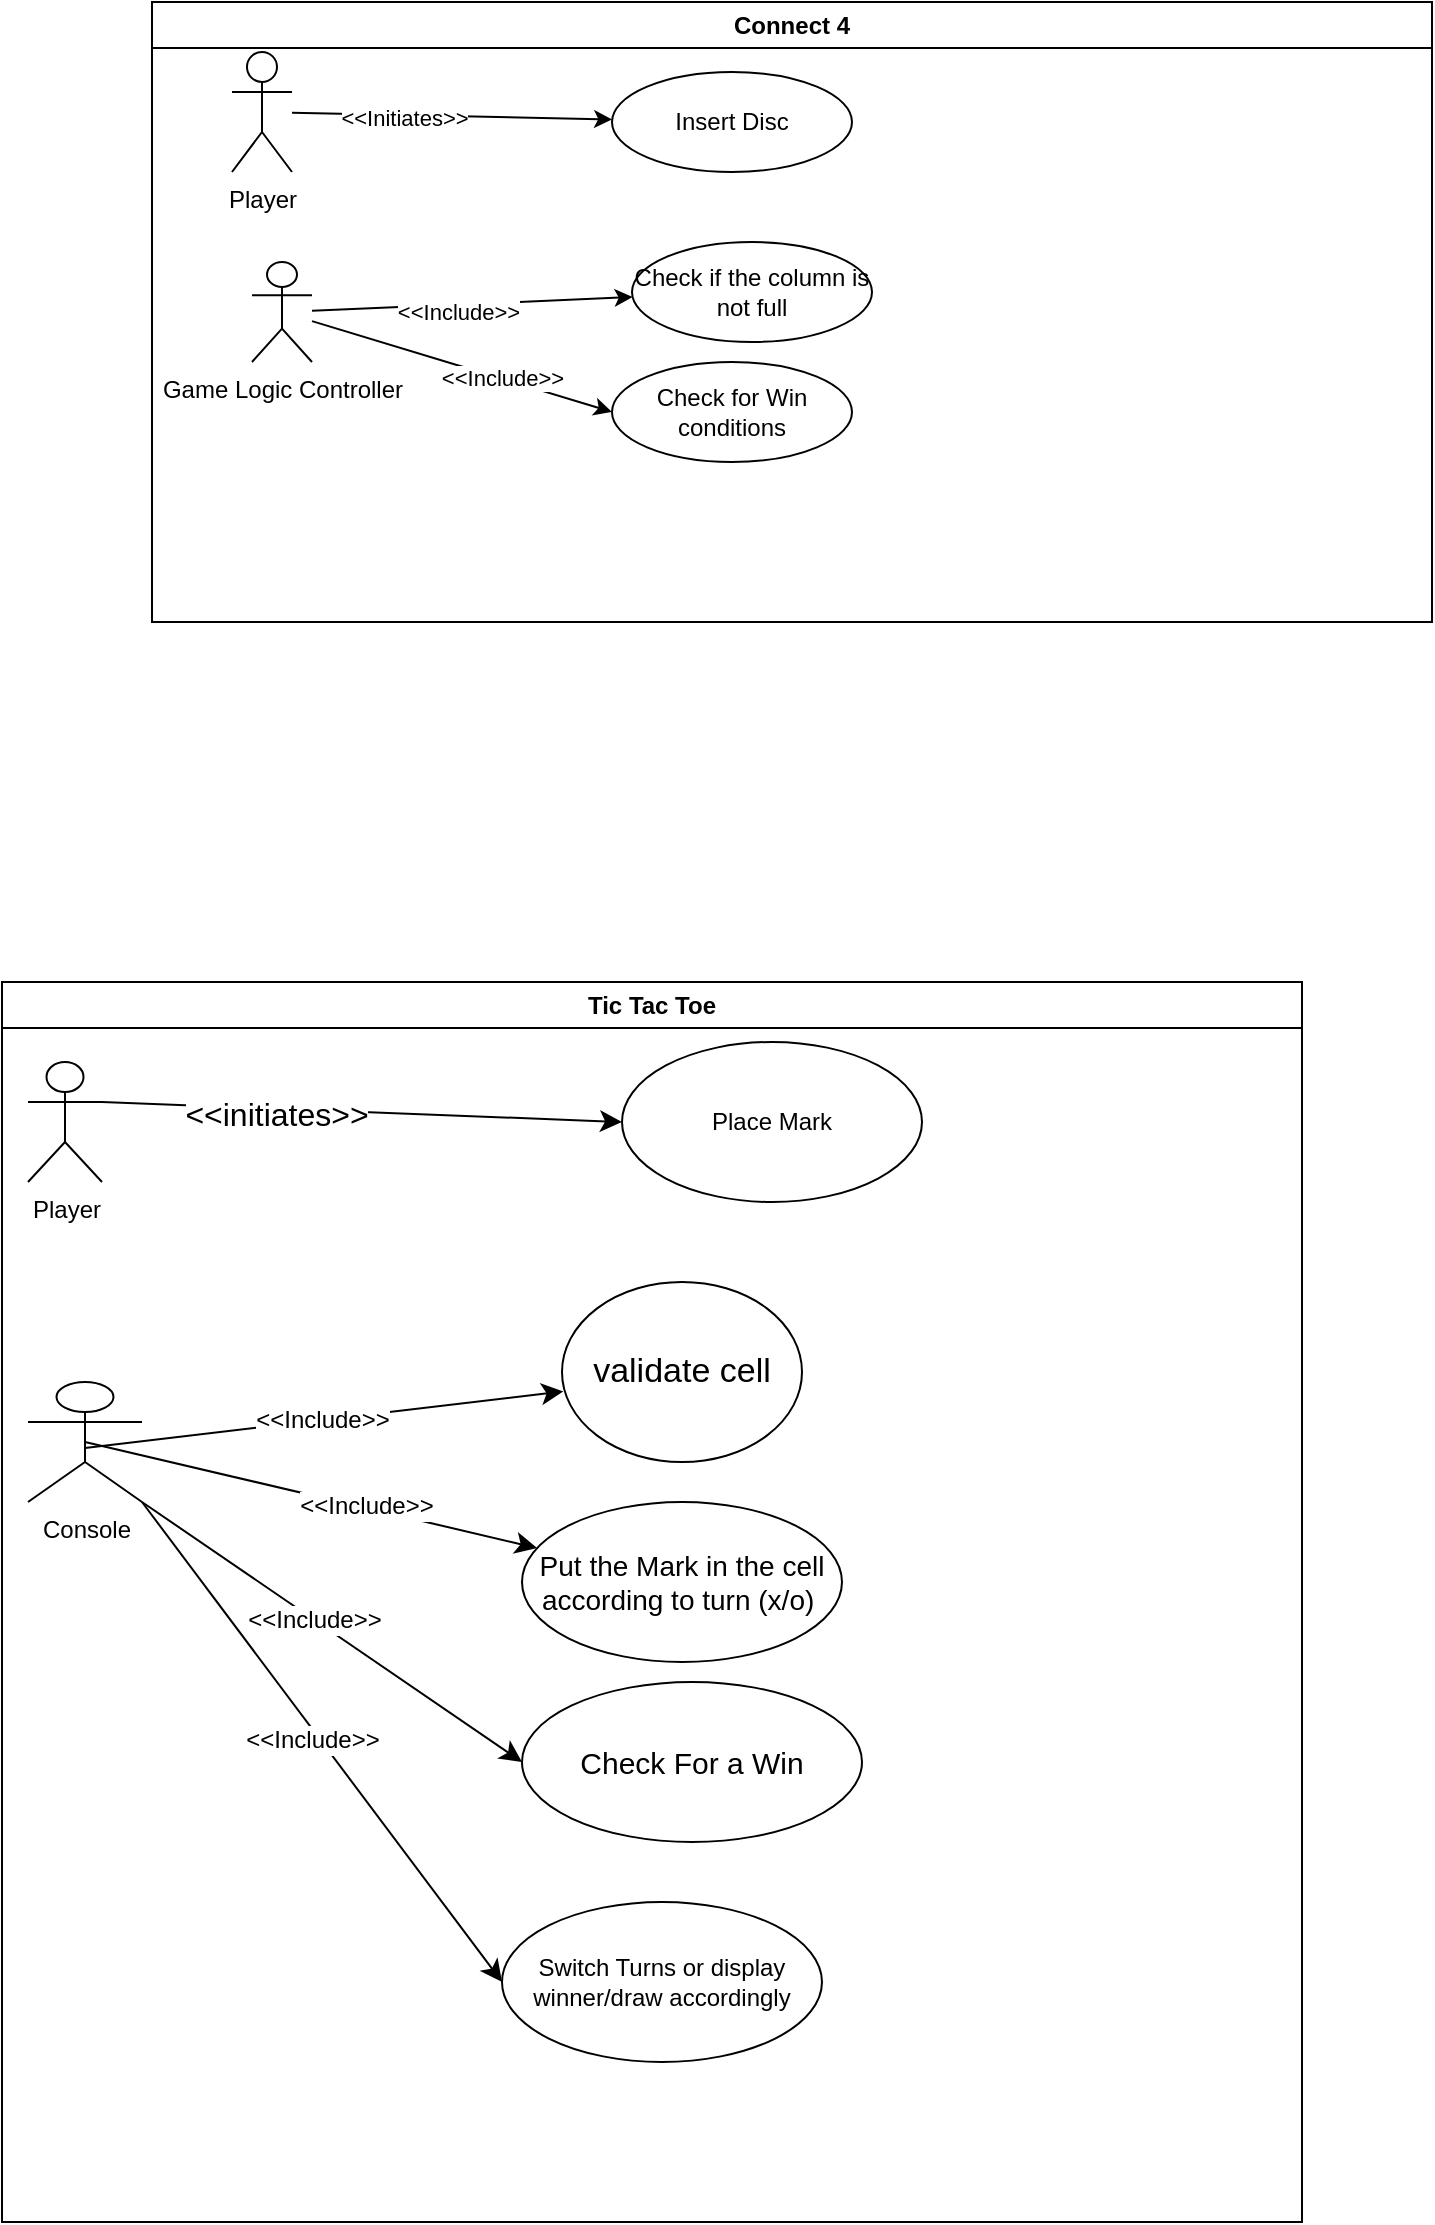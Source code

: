 <?xml version="1.0" encoding="UTF-8"?>
<mxfile version="26.1.0">
  <diagram name="Page-1" id="xBt8ybvF9_3nr7bNDW2K">
    <mxGraphModel dx="3390" dy="1016" grid="1" gridSize="10" guides="1" tooltips="1" connect="1" arrows="1" fold="1" page="1" pageScale="1" pageWidth="827" pageHeight="1169" math="0" shadow="0">
      <root>
        <mxCell id="0" />
        <mxCell id="1" parent="0" />
        <mxCell id="maMMJPXdlCQjdWxmWC9w-20" value="Connect 4" style="swimlane;whiteSpace=wrap;html=1;startSize=23;" parent="1" vertex="1">
          <mxGeometry x="-860" y="10" width="640" height="310" as="geometry" />
        </mxCell>
        <mxCell id="maMMJPXdlCQjdWxmWC9w-6" value="Player" style="shape=umlActor;verticalLabelPosition=bottom;verticalAlign=top;html=1;outlineConnect=0;" parent="maMMJPXdlCQjdWxmWC9w-20" vertex="1">
          <mxGeometry x="40" y="25" width="30" height="60" as="geometry" />
        </mxCell>
        <mxCell id="maMMJPXdlCQjdWxmWC9w-2" value="Insert Disc" style="ellipse;whiteSpace=wrap;html=1;" parent="maMMJPXdlCQjdWxmWC9w-20" vertex="1">
          <mxGeometry x="230" y="35" width="120" height="50" as="geometry" />
        </mxCell>
        <mxCell id="maMMJPXdlCQjdWxmWC9w-11" value="" style="rounded=0;orthogonalLoop=1;jettySize=auto;html=1;" parent="maMMJPXdlCQjdWxmWC9w-20" source="maMMJPXdlCQjdWxmWC9w-6" target="maMMJPXdlCQjdWxmWC9w-2" edge="1">
          <mxGeometry relative="1" as="geometry" />
        </mxCell>
        <mxCell id="maMMJPXdlCQjdWxmWC9w-13" value="&amp;lt;&amp;lt;Initiates&amp;gt;&amp;gt;" style="edgeLabel;html=1;align=center;verticalAlign=middle;resizable=0;points=[];" parent="maMMJPXdlCQjdWxmWC9w-11" connectable="0" vertex="1">
          <mxGeometry x="-0.305" y="-1" relative="1" as="geometry">
            <mxPoint as="offset" />
          </mxGeometry>
        </mxCell>
        <mxCell id="maMMJPXdlCQjdWxmWC9w-1" value="Game Logic Controller&lt;div&gt;&lt;br&gt;&lt;/div&gt;" style="shape=umlActor;verticalLabelPosition=bottom;verticalAlign=top;html=1;outlineConnect=0;" parent="maMMJPXdlCQjdWxmWC9w-20" vertex="1">
          <mxGeometry x="50" y="130" width="30" height="50" as="geometry" />
        </mxCell>
        <mxCell id="maMMJPXdlCQjdWxmWC9w-14" value="Check if the column is not full" style="ellipse;whiteSpace=wrap;html=1;" parent="maMMJPXdlCQjdWxmWC9w-20" vertex="1">
          <mxGeometry x="240" y="120" width="120" height="50" as="geometry" />
        </mxCell>
        <mxCell id="maMMJPXdlCQjdWxmWC9w-15" style="rounded=0;orthogonalLoop=1;jettySize=auto;html=1;" parent="maMMJPXdlCQjdWxmWC9w-20" source="maMMJPXdlCQjdWxmWC9w-1" target="maMMJPXdlCQjdWxmWC9w-14" edge="1">
          <mxGeometry relative="1" as="geometry" />
        </mxCell>
        <mxCell id="maMMJPXdlCQjdWxmWC9w-16" value="&amp;lt;&amp;lt;Include&amp;gt;&amp;gt;" style="edgeLabel;html=1;align=center;verticalAlign=middle;resizable=0;points=[];" parent="maMMJPXdlCQjdWxmWC9w-15" connectable="0" vertex="1">
          <mxGeometry x="-0.093" y="-3" relative="1" as="geometry">
            <mxPoint as="offset" />
          </mxGeometry>
        </mxCell>
        <mxCell id="maMMJPXdlCQjdWxmWC9w-17" value="Check for Win conditions" style="ellipse;whiteSpace=wrap;html=1;" parent="maMMJPXdlCQjdWxmWC9w-20" vertex="1">
          <mxGeometry x="230" y="180" width="120" height="50" as="geometry" />
        </mxCell>
        <mxCell id="maMMJPXdlCQjdWxmWC9w-18" style="rounded=0;orthogonalLoop=1;jettySize=auto;html=1;entryX=0;entryY=0.5;entryDx=0;entryDy=0;" parent="maMMJPXdlCQjdWxmWC9w-20" source="maMMJPXdlCQjdWxmWC9w-1" target="maMMJPXdlCQjdWxmWC9w-17" edge="1">
          <mxGeometry relative="1" as="geometry" />
        </mxCell>
        <mxCell id="maMMJPXdlCQjdWxmWC9w-19" value="&amp;lt;&amp;lt;Include&amp;gt;&amp;gt;" style="edgeLabel;html=1;align=center;verticalAlign=middle;resizable=0;points=[];" parent="maMMJPXdlCQjdWxmWC9w-18" connectable="0" vertex="1">
          <mxGeometry x="0.256" relative="1" as="geometry">
            <mxPoint as="offset" />
          </mxGeometry>
        </mxCell>
        <mxCell id="bOQyT9oRSeqqyFd_uuzk-1" value="Tic Tac Toe" style="swimlane;whiteSpace=wrap;html=1;" vertex="1" parent="1">
          <mxGeometry x="-935" y="500" width="650" height="620" as="geometry" />
        </mxCell>
        <mxCell id="bOQyT9oRSeqqyFd_uuzk-2" style="edgeStyle=none;curved=1;rounded=0;orthogonalLoop=1;jettySize=auto;html=1;exitX=1;exitY=0.333;exitDx=0;exitDy=0;exitPerimeter=0;entryX=0;entryY=0.5;entryDx=0;entryDy=0;fontSize=12;startSize=8;endSize=8;" edge="1" parent="bOQyT9oRSeqqyFd_uuzk-1" source="bOQyT9oRSeqqyFd_uuzk-4" target="bOQyT9oRSeqqyFd_uuzk-12">
          <mxGeometry relative="1" as="geometry" />
        </mxCell>
        <mxCell id="bOQyT9oRSeqqyFd_uuzk-3" value="&lt;font style=&quot;font-size: 16px;&quot;&gt;&amp;lt;&amp;lt;initiates&amp;gt;&amp;gt;&lt;/font&gt;" style="edgeLabel;html=1;align=center;verticalAlign=middle;resizable=0;points=[];fontSize=12;" vertex="1" connectable="0" parent="bOQyT9oRSeqqyFd_uuzk-2">
          <mxGeometry x="-0.324" y="-2" relative="1" as="geometry">
            <mxPoint x="-1" as="offset" />
          </mxGeometry>
        </mxCell>
        <mxCell id="bOQyT9oRSeqqyFd_uuzk-4" value="Player&lt;div&gt;&lt;br&gt;&lt;/div&gt;" style="shape=umlActor;verticalLabelPosition=bottom;verticalAlign=top;html=1;outlineConnect=0;" vertex="1" parent="bOQyT9oRSeqqyFd_uuzk-1">
          <mxGeometry x="13" y="40" width="37" height="60" as="geometry" />
        </mxCell>
        <mxCell id="bOQyT9oRSeqqyFd_uuzk-5" style="edgeStyle=none;curved=1;rounded=0;orthogonalLoop=1;jettySize=auto;html=1;exitX=0.5;exitY=0.5;exitDx=0;exitDy=0;exitPerimeter=0;fontSize=12;startSize=8;endSize=8;" edge="1" parent="bOQyT9oRSeqqyFd_uuzk-1">
          <mxGeometry relative="1" as="geometry">
            <mxPoint x="41.5" y="233" as="sourcePoint" />
            <mxPoint x="280.674" y="204.728" as="targetPoint" />
          </mxGeometry>
        </mxCell>
        <mxCell id="bOQyT9oRSeqqyFd_uuzk-6" value="&amp;lt;&amp;lt;Include&amp;gt;&amp;gt;" style="edgeLabel;html=1;align=center;verticalAlign=middle;resizable=0;points=[];fontSize=12;" vertex="1" connectable="0" parent="bOQyT9oRSeqqyFd_uuzk-5">
          <mxGeometry x="-0.013" relative="1" as="geometry">
            <mxPoint as="offset" />
          </mxGeometry>
        </mxCell>
        <mxCell id="bOQyT9oRSeqqyFd_uuzk-7" style="edgeStyle=none;curved=1;rounded=0;orthogonalLoop=1;jettySize=auto;html=1;exitX=1;exitY=1;exitDx=0;exitDy=0;exitPerimeter=0;entryX=0;entryY=0.5;entryDx=0;entryDy=0;fontSize=12;startSize=8;endSize=8;" edge="1" parent="bOQyT9oRSeqqyFd_uuzk-1" source="bOQyT9oRSeqqyFd_uuzk-11" target="bOQyT9oRSeqqyFd_uuzk-17">
          <mxGeometry relative="1" as="geometry" />
        </mxCell>
        <mxCell id="bOQyT9oRSeqqyFd_uuzk-8" value="&amp;lt;&amp;lt;Include&amp;gt;&amp;gt;" style="edgeLabel;html=1;align=center;verticalAlign=middle;resizable=0;points=[];fontSize=12;" vertex="1" connectable="0" parent="bOQyT9oRSeqqyFd_uuzk-7">
          <mxGeometry x="-0.091" relative="1" as="geometry">
            <mxPoint as="offset" />
          </mxGeometry>
        </mxCell>
        <mxCell id="bOQyT9oRSeqqyFd_uuzk-9" style="edgeStyle=none;curved=1;rounded=0;orthogonalLoop=1;jettySize=auto;html=1;exitX=1;exitY=1;exitDx=0;exitDy=0;exitPerimeter=0;entryX=0;entryY=0.5;entryDx=0;entryDy=0;fontSize=12;startSize=8;endSize=8;" edge="1" parent="bOQyT9oRSeqqyFd_uuzk-1" source="bOQyT9oRSeqqyFd_uuzk-11" target="bOQyT9oRSeqqyFd_uuzk-18">
          <mxGeometry relative="1" as="geometry" />
        </mxCell>
        <mxCell id="bOQyT9oRSeqqyFd_uuzk-10" value="&amp;lt;&amp;lt;Include&amp;gt;&amp;gt;" style="edgeLabel;html=1;align=center;verticalAlign=middle;resizable=0;points=[];fontSize=12;" vertex="1" connectable="0" parent="bOQyT9oRSeqqyFd_uuzk-9">
          <mxGeometry x="-0.026" y="-4" relative="1" as="geometry">
            <mxPoint as="offset" />
          </mxGeometry>
        </mxCell>
        <mxCell id="bOQyT9oRSeqqyFd_uuzk-11" value="Console" style="shape=umlActor;verticalLabelPosition=bottom;verticalAlign=top;html=1;outlineConnect=0;" vertex="1" parent="bOQyT9oRSeqqyFd_uuzk-1">
          <mxGeometry x="13" y="200" width="57" height="60" as="geometry" />
        </mxCell>
        <mxCell id="bOQyT9oRSeqqyFd_uuzk-12" value="Place Mark" style="ellipse;whiteSpace=wrap;html=1;" vertex="1" parent="bOQyT9oRSeqqyFd_uuzk-1">
          <mxGeometry x="310" y="30" width="150" height="80" as="geometry" />
        </mxCell>
        <mxCell id="bOQyT9oRSeqqyFd_uuzk-13" value="&lt;font style=&quot;font-size: 17px;&quot;&gt;validate cell&lt;/font&gt;" style="ellipse;whiteSpace=wrap;html=1;" vertex="1" parent="bOQyT9oRSeqqyFd_uuzk-1">
          <mxGeometry x="280" y="150" width="120" height="90" as="geometry" />
        </mxCell>
        <mxCell id="bOQyT9oRSeqqyFd_uuzk-14" value="&lt;font style=&quot;font-size: 14px;&quot;&gt;Put the Mark in the cell according to turn (x/o)&amp;nbsp;&lt;/font&gt;" style="ellipse;whiteSpace=wrap;html=1;" vertex="1" parent="bOQyT9oRSeqqyFd_uuzk-1">
          <mxGeometry x="260" y="260" width="160" height="80" as="geometry" />
        </mxCell>
        <mxCell id="bOQyT9oRSeqqyFd_uuzk-15" style="edgeStyle=none;curved=1;rounded=0;orthogonalLoop=1;jettySize=auto;html=1;exitX=0.5;exitY=0.5;exitDx=0;exitDy=0;exitPerimeter=0;fontSize=12;startSize=8;endSize=8;" edge="1" parent="bOQyT9oRSeqqyFd_uuzk-1" source="bOQyT9oRSeqqyFd_uuzk-11" target="bOQyT9oRSeqqyFd_uuzk-14">
          <mxGeometry relative="1" as="geometry">
            <mxPoint x="250" y="290" as="targetPoint" />
          </mxGeometry>
        </mxCell>
        <mxCell id="bOQyT9oRSeqqyFd_uuzk-16" value="&amp;lt;&amp;lt;Include&amp;gt;&amp;gt;" style="edgeLabel;html=1;align=center;verticalAlign=middle;resizable=0;points=[];fontSize=12;" vertex="1" connectable="0" parent="bOQyT9oRSeqqyFd_uuzk-15">
          <mxGeometry x="0.237" y="1" relative="1" as="geometry">
            <mxPoint as="offset" />
          </mxGeometry>
        </mxCell>
        <mxCell id="bOQyT9oRSeqqyFd_uuzk-17" value="&lt;font style=&quot;font-size: 15px;&quot;&gt;Check For a Win&lt;/font&gt;" style="ellipse;whiteSpace=wrap;html=1;" vertex="1" parent="bOQyT9oRSeqqyFd_uuzk-1">
          <mxGeometry x="260" y="350" width="170" height="80" as="geometry" />
        </mxCell>
        <mxCell id="bOQyT9oRSeqqyFd_uuzk-18" value="Switch Turns or display winner/draw accordingly" style="ellipse;whiteSpace=wrap;html=1;" vertex="1" parent="bOQyT9oRSeqqyFd_uuzk-1">
          <mxGeometry x="250" y="460" width="160" height="80" as="geometry" />
        </mxCell>
      </root>
    </mxGraphModel>
  </diagram>
</mxfile>
